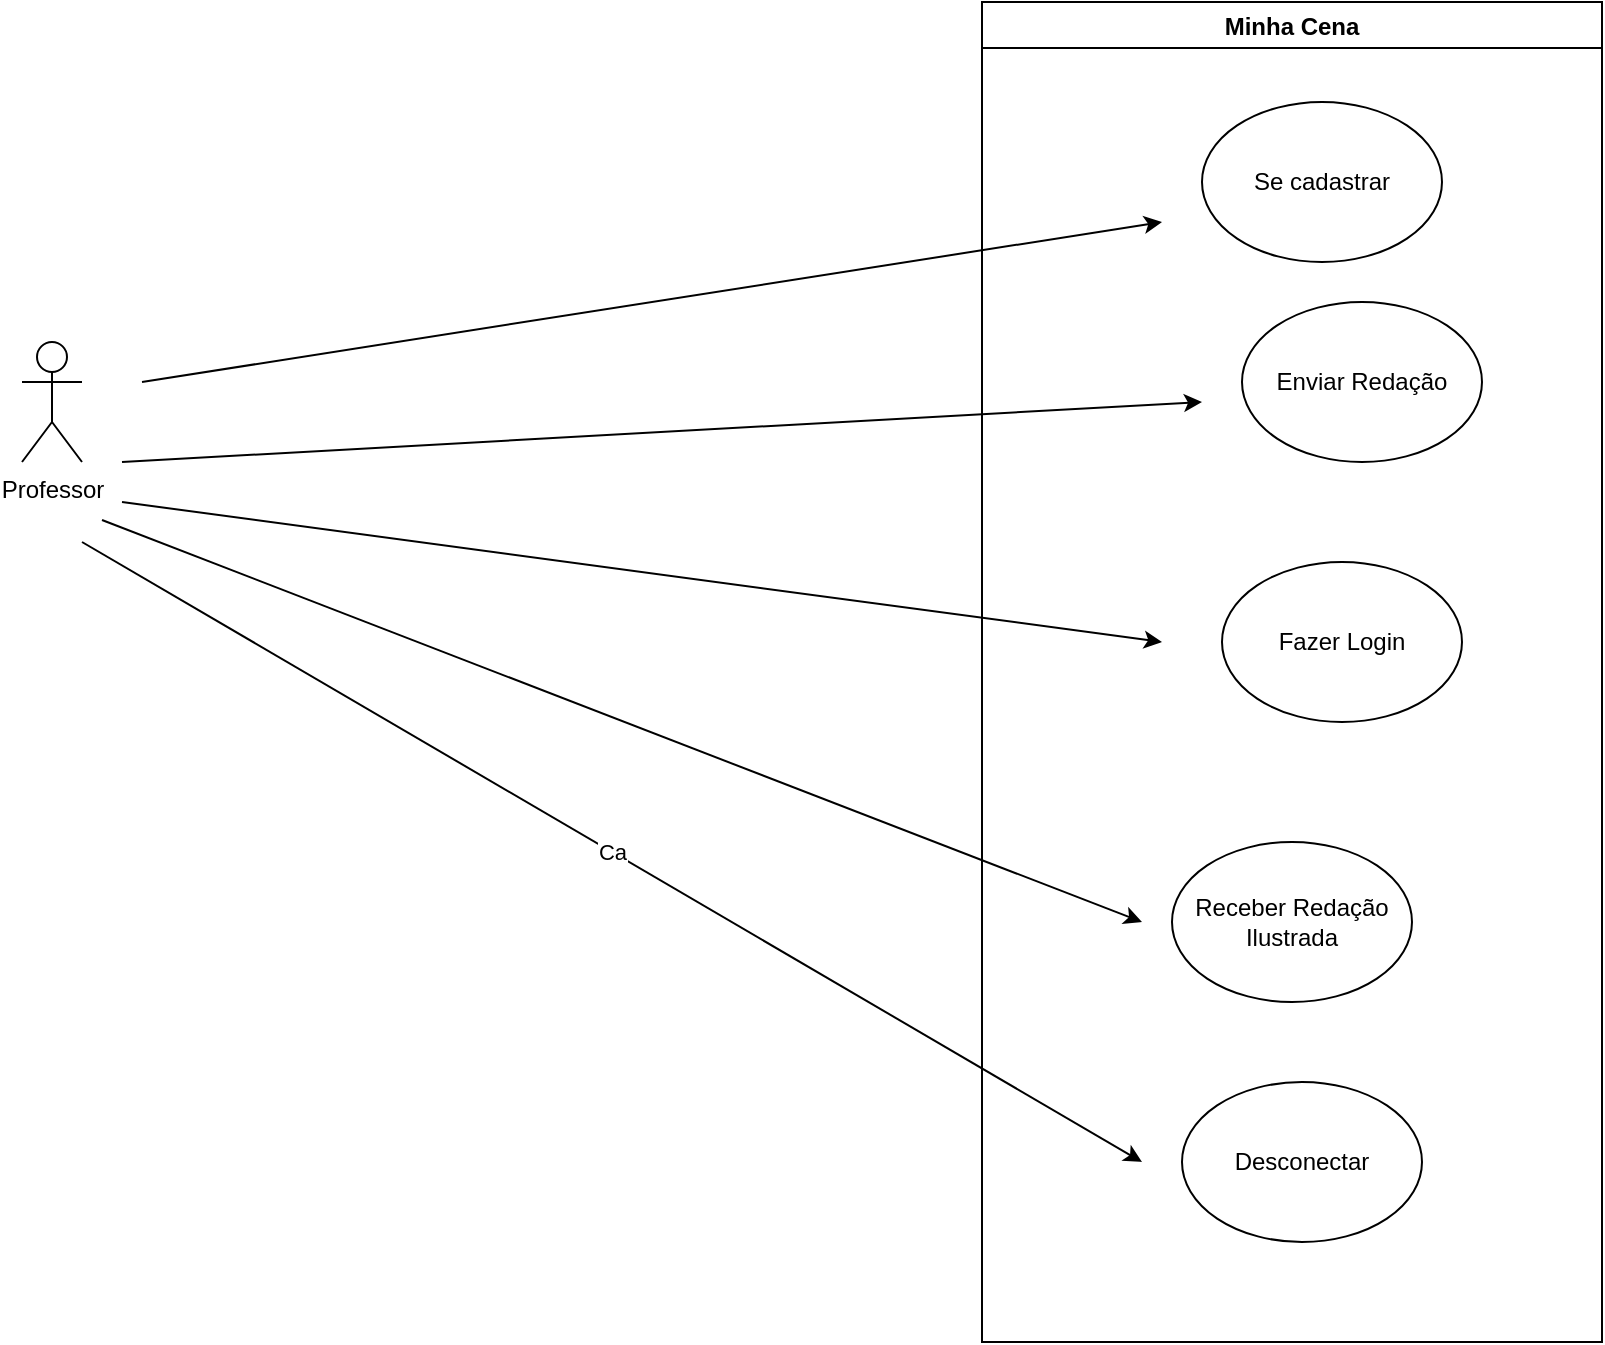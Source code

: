 <mxfile version="16.1.0" type="github">
  <diagram id="kgpKYQtTHZ0yAKxKKP6v" name="Page-1">
    <mxGraphModel dx="868" dy="450" grid="1" gridSize="10" guides="1" tooltips="1" connect="1" arrows="1" fold="1" page="1" pageScale="1" pageWidth="850" pageHeight="1100" math="0" shadow="0">
      <root>
        <mxCell id="0" />
        <mxCell id="1" parent="0" />
        <mxCell id="cZxPFm-3Orbi2FP996B4-1" value="Professor" style="shape=umlActor;verticalLabelPosition=bottom;verticalAlign=top;html=1;outlineConnect=0;" vertex="1" parent="1">
          <mxGeometry x="50" y="230" width="30" height="60" as="geometry" />
        </mxCell>
        <mxCell id="cZxPFm-3Orbi2FP996B4-11" value="Minha Cena" style="swimlane;" vertex="1" parent="1">
          <mxGeometry x="530" y="60" width="310" height="670" as="geometry" />
        </mxCell>
        <mxCell id="cZxPFm-3Orbi2FP996B4-12" value="Se cadastrar" style="ellipse;whiteSpace=wrap;html=1;" vertex="1" parent="cZxPFm-3Orbi2FP996B4-11">
          <mxGeometry x="110" y="50" width="120" height="80" as="geometry" />
        </mxCell>
        <mxCell id="cZxPFm-3Orbi2FP996B4-13" value="Enviar Redação" style="ellipse;whiteSpace=wrap;html=1;" vertex="1" parent="cZxPFm-3Orbi2FP996B4-11">
          <mxGeometry x="130" y="150" width="120" height="80" as="geometry" />
        </mxCell>
        <mxCell id="cZxPFm-3Orbi2FP996B4-14" value="Fazer Login" style="ellipse;whiteSpace=wrap;html=1;" vertex="1" parent="cZxPFm-3Orbi2FP996B4-11">
          <mxGeometry x="120" y="280" width="120" height="80" as="geometry" />
        </mxCell>
        <mxCell id="cZxPFm-3Orbi2FP996B4-15" value="Receber Redação&lt;br&gt;Ilustrada" style="ellipse;whiteSpace=wrap;html=1;" vertex="1" parent="cZxPFm-3Orbi2FP996B4-11">
          <mxGeometry x="95" y="420" width="120" height="80" as="geometry" />
        </mxCell>
        <mxCell id="cZxPFm-3Orbi2FP996B4-16" value="Desconectar" style="ellipse;whiteSpace=wrap;html=1;" vertex="1" parent="cZxPFm-3Orbi2FP996B4-11">
          <mxGeometry x="100" y="540" width="120" height="80" as="geometry" />
        </mxCell>
        <mxCell id="cZxPFm-3Orbi2FP996B4-17" value="" style="endArrow=classic;html=1;rounded=0;" edge="1" parent="1">
          <mxGeometry width="50" height="50" relative="1" as="geometry">
            <mxPoint x="110" y="250" as="sourcePoint" />
            <mxPoint x="620" y="170" as="targetPoint" />
          </mxGeometry>
        </mxCell>
        <mxCell id="cZxPFm-3Orbi2FP996B4-18" value="" style="endArrow=classic;html=1;rounded=0;" edge="1" parent="1">
          <mxGeometry width="50" height="50" relative="1" as="geometry">
            <mxPoint x="100" y="290" as="sourcePoint" />
            <mxPoint x="640" y="260" as="targetPoint" />
          </mxGeometry>
        </mxCell>
        <mxCell id="cZxPFm-3Orbi2FP996B4-19" value="" style="endArrow=classic;html=1;rounded=0;" edge="1" parent="1">
          <mxGeometry width="50" height="50" relative="1" as="geometry">
            <mxPoint x="100" y="310" as="sourcePoint" />
            <mxPoint x="620" y="380" as="targetPoint" />
          </mxGeometry>
        </mxCell>
        <mxCell id="cZxPFm-3Orbi2FP996B4-20" value="" style="endArrow=classic;html=1;rounded=0;" edge="1" parent="1">
          <mxGeometry width="50" height="50" relative="1" as="geometry">
            <mxPoint x="90" y="319" as="sourcePoint" />
            <mxPoint x="610" y="520" as="targetPoint" />
          </mxGeometry>
        </mxCell>
        <mxCell id="cZxPFm-3Orbi2FP996B4-21" value="Ca" style="endArrow=classic;html=1;rounded=0;" edge="1" parent="1">
          <mxGeometry width="50" height="50" relative="1" as="geometry">
            <mxPoint x="80" y="330" as="sourcePoint" />
            <mxPoint x="610" y="640" as="targetPoint" />
          </mxGeometry>
        </mxCell>
      </root>
    </mxGraphModel>
  </diagram>
</mxfile>
